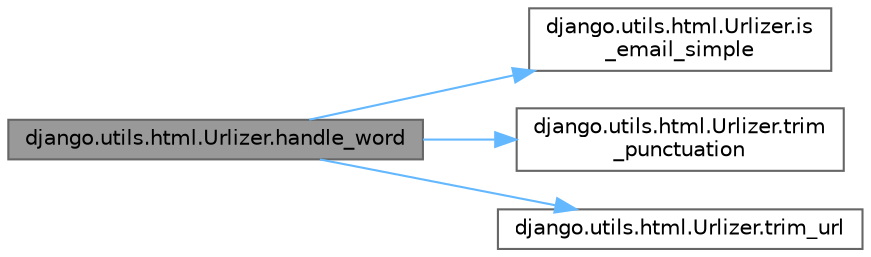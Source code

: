 digraph "django.utils.html.Urlizer.handle_word"
{
 // LATEX_PDF_SIZE
  bgcolor="transparent";
  edge [fontname=Helvetica,fontsize=10,labelfontname=Helvetica,labelfontsize=10];
  node [fontname=Helvetica,fontsize=10,shape=box,height=0.2,width=0.4];
  rankdir="LR";
  Node1 [id="Node000001",label="django.utils.html.Urlizer.handle_word",height=0.2,width=0.4,color="gray40", fillcolor="grey60", style="filled", fontcolor="black",tooltip=" "];
  Node1 -> Node2 [id="edge1_Node000001_Node000002",color="steelblue1",style="solid",tooltip=" "];
  Node2 [id="Node000002",label="django.utils.html.Urlizer.is\l_email_simple",height=0.2,width=0.4,color="grey40", fillcolor="white", style="filled",URL="$classdjango_1_1utils_1_1html_1_1_urlizer.html#aa3878f6775a0343665e6499268b2ccb8",tooltip=" "];
  Node1 -> Node3 [id="edge2_Node000001_Node000003",color="steelblue1",style="solid",tooltip=" "];
  Node3 [id="Node000003",label="django.utils.html.Urlizer.trim\l_punctuation",height=0.2,width=0.4,color="grey40", fillcolor="white", style="filled",URL="$classdjango_1_1utils_1_1html_1_1_urlizer.html#aefb45eebe6e1bc2d32b98f21ed92afbf",tooltip=" "];
  Node1 -> Node4 [id="edge3_Node000001_Node000004",color="steelblue1",style="solid",tooltip=" "];
  Node4 [id="Node000004",label="django.utils.html.Urlizer.trim_url",height=0.2,width=0.4,color="grey40", fillcolor="white", style="filled",URL="$classdjango_1_1utils_1_1html_1_1_urlizer.html#ad4b18ab790c621903af6074c40aff29d",tooltip=" "];
}
